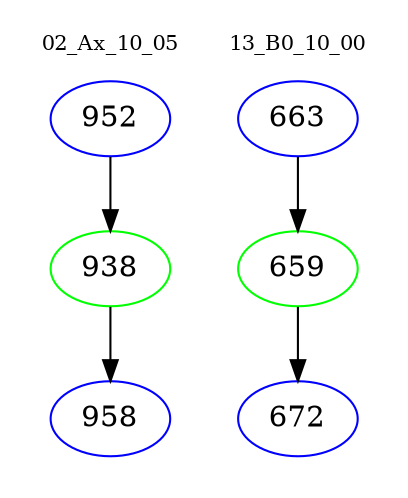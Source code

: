 digraph{
subgraph cluster_0 {
color = white
label = "02_Ax_10_05";
fontsize=10;
T0_952 [label="952", color="blue"]
T0_952 -> T0_938 [color="black"]
T0_938 [label="938", color="green"]
T0_938 -> T0_958 [color="black"]
T0_958 [label="958", color="blue"]
}
subgraph cluster_1 {
color = white
label = "13_B0_10_00";
fontsize=10;
T1_663 [label="663", color="blue"]
T1_663 -> T1_659 [color="black"]
T1_659 [label="659", color="green"]
T1_659 -> T1_672 [color="black"]
T1_672 [label="672", color="blue"]
}
}
